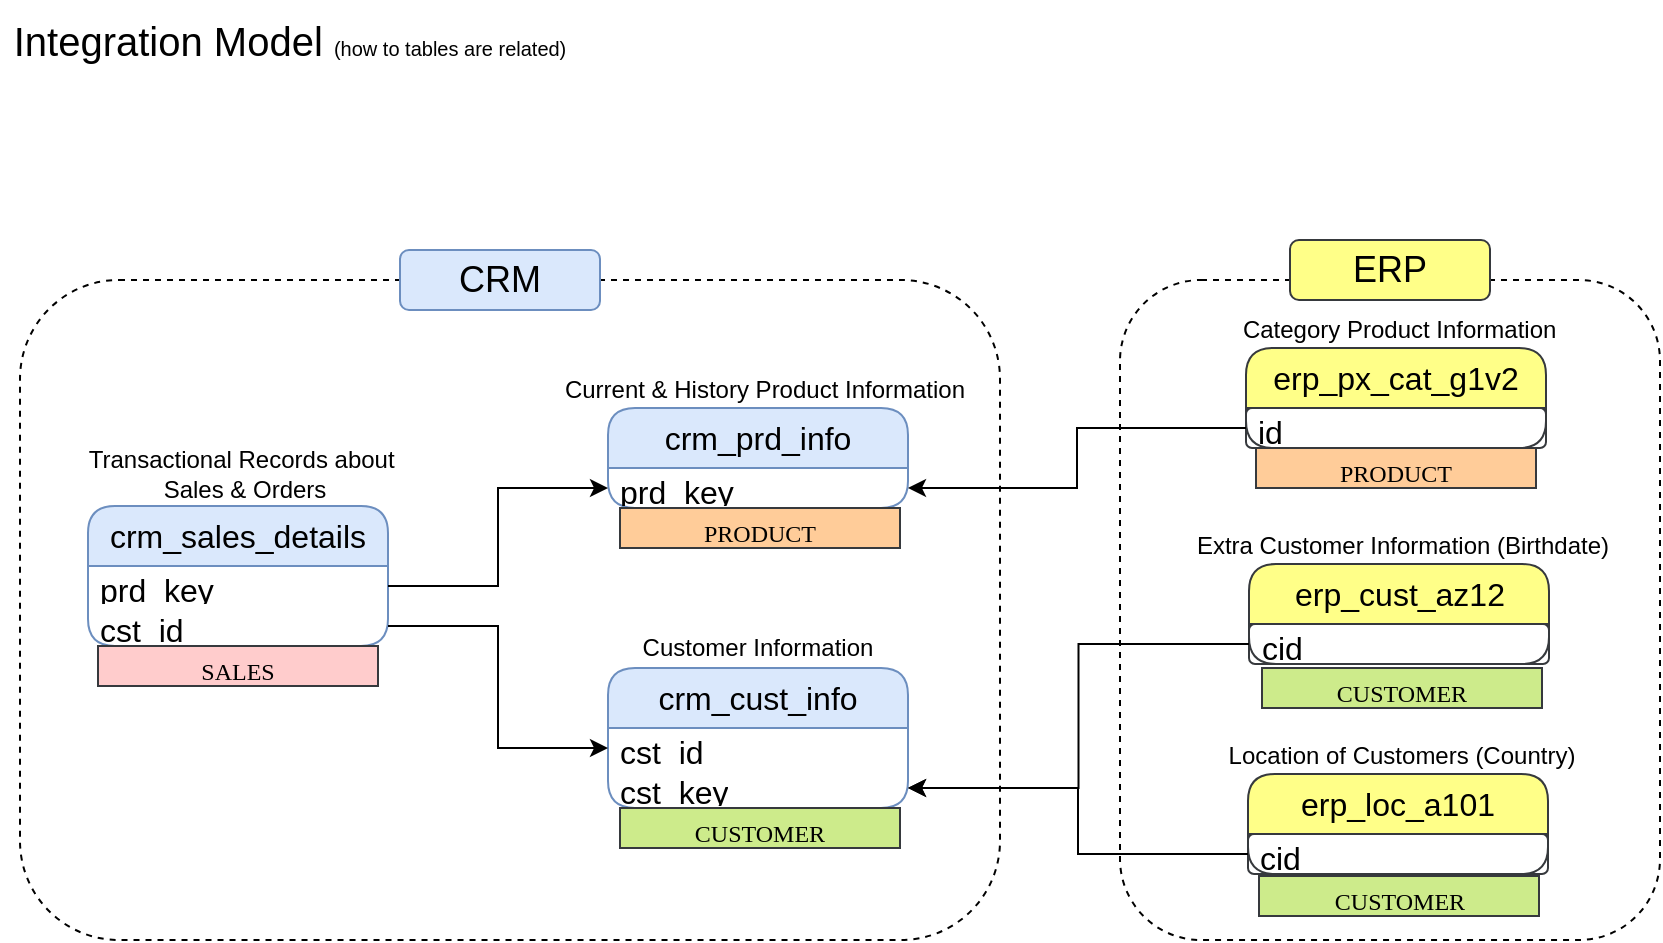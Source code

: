 <mxfile version="28.1.2">
  <diagram name="Page-1" id="XHfcZENB-XzSB3qvnHEJ">
    <mxGraphModel dx="872" dy="547" grid="1" gridSize="10" guides="1" tooltips="1" connect="1" arrows="1" fold="1" page="1" pageScale="1" pageWidth="850" pageHeight="1100" math="0" shadow="0">
      <root>
        <mxCell id="0" />
        <mxCell id="1" parent="0" />
        <mxCell id="Oc0wVM1DngILWyx-EHkC-31" value="" style="rounded=1;whiteSpace=wrap;html=1;fillColor=none;dashed=1;strokeColor=default;" parent="1" vertex="1">
          <mxGeometry x="570" y="140" width="270" height="330" as="geometry" />
        </mxCell>
        <mxCell id="Oc0wVM1DngILWyx-EHkC-30" value="" style="rounded=1;whiteSpace=wrap;html=1;fillColor=none;dashed=1;" parent="1" vertex="1">
          <mxGeometry x="20" y="140" width="490" height="330" as="geometry" />
        </mxCell>
        <mxCell id="NCWO_PeJv1v9gQx911Qc-1" value="&lt;font style=&quot;font-size: 20px;&quot;&gt;Integration Model &lt;/font&gt;&lt;font size=&quot;1&quot; style=&quot;&quot;&gt;(how to tables are related)&lt;/font&gt;" style="text;html=1;align=center;verticalAlign=middle;whiteSpace=wrap;rounded=0;" parent="1" vertex="1">
          <mxGeometry x="10" width="290" height="40" as="geometry" />
        </mxCell>
        <mxCell id="NCWO_PeJv1v9gQx911Qc-2" value="&lt;font style=&quot;font-size: 16px;&quot;&gt;crm_cust_info&lt;/font&gt;" style="swimlane;fontStyle=0;childLayout=stackLayout;horizontal=1;startSize=30;horizontalStack=0;resizeParent=1;resizeParentMax=0;resizeLast=0;collapsible=1;marginBottom=0;whiteSpace=wrap;html=1;fillColor=#dae8fc;strokeColor=#6c8ebf;rounded=1;" parent="1" vertex="1">
          <mxGeometry x="314" y="334" width="150" height="70" as="geometry" />
        </mxCell>
        <mxCell id="NCWO_PeJv1v9gQx911Qc-3" value="&lt;font style=&quot;font-size: 16px;&quot;&gt;cst_id&amp;nbsp;&amp;nbsp;&lt;/font&gt;" style="text;strokeColor=none;fillColor=none;align=left;verticalAlign=middle;spacingLeft=4;spacingRight=4;overflow=hidden;points=[[0,0.5],[1,0.5]];portConstraint=eastwest;rotatable=0;whiteSpace=wrap;html=1;rounded=1;" parent="NCWO_PeJv1v9gQx911Qc-2" vertex="1">
          <mxGeometry y="30" width="150" height="20" as="geometry" />
        </mxCell>
        <mxCell id="vz5khUF-KktNt-LwQH_D-1" value="&lt;font style=&quot;font-size: 16px;&quot;&gt;cst_key&lt;/font&gt;" style="text;strokeColor=none;fillColor=none;align=left;verticalAlign=middle;spacingLeft=4;spacingRight=4;overflow=hidden;points=[[0,0.5],[1,0.5]];portConstraint=eastwest;rotatable=0;whiteSpace=wrap;html=1;rounded=1;" parent="NCWO_PeJv1v9gQx911Qc-2" vertex="1">
          <mxGeometry y="50" width="150" height="20" as="geometry" />
        </mxCell>
        <mxCell id="NCWO_PeJv1v9gQx911Qc-6" value="Customer Information" style="text;html=1;align=center;verticalAlign=middle;whiteSpace=wrap;rounded=0;" parent="1" vertex="1">
          <mxGeometry x="319" y="309" width="140" height="30" as="geometry" />
        </mxCell>
        <mxCell id="Oc0wVM1DngILWyx-EHkC-1" value="&lt;font style=&quot;font-size: 16px;&quot;&gt;crm_prd_info&lt;/font&gt;" style="swimlane;fontStyle=0;childLayout=stackLayout;horizontal=1;startSize=30;horizontalStack=0;resizeParent=1;resizeParentMax=0;resizeLast=0;collapsible=1;marginBottom=0;whiteSpace=wrap;html=1;fillColor=#dae8fc;strokeColor=#6c8ebf;rounded=1;" parent="1" vertex="1">
          <mxGeometry x="314" y="204" width="150" height="50" as="geometry" />
        </mxCell>
        <mxCell id="Oc0wVM1DngILWyx-EHkC-2" value="&lt;font style=&quot;font-size: 16px;&quot;&gt;prd_key&lt;/font&gt;" style="text;strokeColor=none;fillColor=none;align=left;verticalAlign=middle;spacingLeft=4;spacingRight=4;overflow=hidden;points=[[0,0.5],[1,0.5]];portConstraint=eastwest;rotatable=0;whiteSpace=wrap;html=1;rounded=1;" parent="Oc0wVM1DngILWyx-EHkC-1" vertex="1">
          <mxGeometry y="30" width="150" height="20" as="geometry" />
        </mxCell>
        <mxCell id="Oc0wVM1DngILWyx-EHkC-3" value="Current &amp;amp; History Product&amp;nbsp;&lt;span style=&quot;background-color: transparent; color: light-dark(rgb(0, 0, 0), rgb(255, 255, 255));&quot;&gt;Information&lt;/span&gt;" style="text;html=1;align=center;verticalAlign=middle;whiteSpace=wrap;rounded=0;" parent="1" vertex="1">
          <mxGeometry x="280" y="180" width="225" height="30" as="geometry" />
        </mxCell>
        <mxCell id="Oc0wVM1DngILWyx-EHkC-4" value="&lt;font style=&quot;font-size: 16px;&quot;&gt;crm_sales_details&lt;/font&gt;" style="swimlane;fontStyle=0;childLayout=stackLayout;horizontal=1;startSize=30;horizontalStack=0;resizeParent=1;resizeParentMax=0;resizeLast=0;collapsible=1;marginBottom=0;whiteSpace=wrap;html=1;fillColor=#dae8fc;strokeColor=#6c8ebf;rounded=1;" parent="1" vertex="1">
          <mxGeometry x="54" y="253" width="150" height="70" as="geometry" />
        </mxCell>
        <mxCell id="Oc0wVM1DngILWyx-EHkC-5" value="&lt;font style=&quot;font-size: 16px;&quot;&gt;prd_key&lt;/font&gt;" style="text;strokeColor=none;fillColor=none;align=left;verticalAlign=middle;spacingLeft=4;spacingRight=4;overflow=hidden;points=[[0,0.5],[1,0.5]];portConstraint=eastwest;rotatable=0;whiteSpace=wrap;html=1;rounded=1;" parent="Oc0wVM1DngILWyx-EHkC-4" vertex="1">
          <mxGeometry y="30" width="150" height="20" as="geometry" />
        </mxCell>
        <mxCell id="Oc0wVM1DngILWyx-EHkC-7" value="&lt;font style=&quot;font-size: 16px;&quot;&gt;cst_id&lt;/font&gt;" style="text;strokeColor=none;fillColor=none;align=left;verticalAlign=middle;spacingLeft=4;spacingRight=4;overflow=hidden;points=[[0,0.5],[1,0.5]];portConstraint=eastwest;rotatable=0;whiteSpace=wrap;html=1;rounded=1;" parent="Oc0wVM1DngILWyx-EHkC-4" vertex="1">
          <mxGeometry y="50" width="150" height="20" as="geometry" />
        </mxCell>
        <mxCell id="Oc0wVM1DngILWyx-EHkC-6" value="Transactional Records about&amp;nbsp;&lt;div&gt;Sales &amp;amp; Orders&lt;/div&gt;" style="text;html=1;align=center;verticalAlign=middle;whiteSpace=wrap;rounded=0;" parent="1" vertex="1">
          <mxGeometry x="20" y="222" width="225" height="30" as="geometry" />
        </mxCell>
        <mxCell id="Oc0wVM1DngILWyx-EHkC-9" style="edgeStyle=orthogonalEdgeStyle;rounded=0;orthogonalLoop=1;jettySize=auto;html=1;entryX=0;entryY=0.5;entryDx=0;entryDy=0;" parent="1" source="Oc0wVM1DngILWyx-EHkC-7" target="NCWO_PeJv1v9gQx911Qc-3" edge="1">
          <mxGeometry relative="1" as="geometry" />
        </mxCell>
        <mxCell id="Oc0wVM1DngILWyx-EHkC-10" style="edgeStyle=orthogonalEdgeStyle;rounded=0;orthogonalLoop=1;jettySize=auto;html=1;entryX=0;entryY=0.5;entryDx=0;entryDy=0;" parent="1" source="Oc0wVM1DngILWyx-EHkC-5" target="Oc0wVM1DngILWyx-EHkC-2" edge="1">
          <mxGeometry relative="1" as="geometry" />
        </mxCell>
        <mxCell id="Oc0wVM1DngILWyx-EHkC-11" value="&lt;font style=&quot;font-size: 16px;&quot;&gt;erp_cust_az12&lt;/font&gt;" style="swimlane;fontStyle=0;childLayout=stackLayout;horizontal=1;startSize=30;horizontalStack=0;resizeParent=1;resizeParentMax=0;resizeLast=0;collapsible=1;marginBottom=0;whiteSpace=wrap;html=1;fillColor=#ffff88;strokeColor=#36393d;rounded=1;" parent="1" vertex="1">
          <mxGeometry x="634.5" y="282" width="150" height="50" as="geometry" />
        </mxCell>
        <mxCell id="Oc0wVM1DngILWyx-EHkC-12" value="&lt;font style=&quot;font-size: 16px;&quot;&gt;cid&lt;/font&gt;" style="text;strokeColor=#36393d;fillColor=none;align=left;verticalAlign=middle;spacingLeft=4;spacingRight=4;overflow=hidden;points=[[0,0.5],[1,0.5]];portConstraint=eastwest;rotatable=0;whiteSpace=wrap;html=1;rounded=1;" parent="Oc0wVM1DngILWyx-EHkC-11" vertex="1">
          <mxGeometry y="30" width="150" height="20" as="geometry" />
        </mxCell>
        <mxCell id="Oc0wVM1DngILWyx-EHkC-13" value="Extra Customer Information (Birthdate)" style="text;html=1;align=center;verticalAlign=middle;whiteSpace=wrap;rounded=0;" parent="1" vertex="1">
          <mxGeometry x="598.5" y="258" width="225" height="30" as="geometry" />
        </mxCell>
        <mxCell id="Oc0wVM1DngILWyx-EHkC-20" value="&lt;font style=&quot;font-size: 16px;&quot;&gt;erp_loc_a101&lt;/font&gt;" style="swimlane;fontStyle=0;childLayout=stackLayout;horizontal=1;startSize=30;horizontalStack=0;resizeParent=1;resizeParentMax=0;resizeLast=0;collapsible=1;marginBottom=0;whiteSpace=wrap;html=1;fillColor=#ffff88;strokeColor=#36393d;rounded=1;" parent="1" vertex="1">
          <mxGeometry x="634" y="387" width="150" height="50" as="geometry" />
        </mxCell>
        <mxCell id="Oc0wVM1DngILWyx-EHkC-21" value="&lt;font style=&quot;font-size: 16px;&quot;&gt;cid&lt;/font&gt;" style="text;strokeColor=#36393d;fillColor=none;align=left;verticalAlign=middle;spacingLeft=4;spacingRight=4;overflow=hidden;points=[[0,0.5],[1,0.5]];portConstraint=eastwest;rotatable=0;whiteSpace=wrap;html=1;rounded=1;" parent="Oc0wVM1DngILWyx-EHkC-20" vertex="1">
          <mxGeometry y="30" width="150" height="20" as="geometry" />
        </mxCell>
        <mxCell id="Oc0wVM1DngILWyx-EHkC-22" value="Location of Customers (Country)" style="text;html=1;align=center;verticalAlign=middle;whiteSpace=wrap;rounded=0;" parent="1" vertex="1">
          <mxGeometry x="614" y="363" width="194" height="30" as="geometry" />
        </mxCell>
        <mxCell id="Oc0wVM1DngILWyx-EHkC-23" value="&lt;font style=&quot;font-size: 16px;&quot;&gt;erp_px_cat_g1v2&lt;/font&gt;" style="swimlane;fontStyle=0;childLayout=stackLayout;horizontal=1;startSize=30;horizontalStack=0;resizeParent=1;resizeParentMax=0;resizeLast=0;collapsible=1;marginBottom=0;whiteSpace=wrap;html=1;fillColor=#ffff88;strokeColor=#36393d;rounded=1;" parent="1" vertex="1">
          <mxGeometry x="633" y="174" width="150" height="50" as="geometry" />
        </mxCell>
        <mxCell id="Oc0wVM1DngILWyx-EHkC-24" value="&lt;font style=&quot;font-size: 16px;&quot;&gt;id&lt;/font&gt;" style="text;strokeColor=#36393d;fillColor=none;align=left;verticalAlign=middle;spacingLeft=4;spacingRight=4;overflow=hidden;points=[[0,0.5],[1,0.5]];portConstraint=eastwest;rotatable=0;whiteSpace=wrap;html=1;rounded=1;" parent="Oc0wVM1DngILWyx-EHkC-23" vertex="1">
          <mxGeometry y="30" width="150" height="20" as="geometry" />
        </mxCell>
        <mxCell id="Oc0wVM1DngILWyx-EHkC-25" value="Category Product Information&amp;nbsp;" style="text;html=1;align=center;verticalAlign=middle;whiteSpace=wrap;rounded=0;" parent="1" vertex="1">
          <mxGeometry x="602.5" y="150" width="217" height="30" as="geometry" />
        </mxCell>
        <mxCell id="Oc0wVM1DngILWyx-EHkC-26" style="edgeStyle=orthogonalEdgeStyle;rounded=0;orthogonalLoop=1;jettySize=auto;html=1;entryX=1;entryY=0.5;entryDx=0;entryDy=0;" parent="1" source="Oc0wVM1DngILWyx-EHkC-24" target="Oc0wVM1DngILWyx-EHkC-2" edge="1">
          <mxGeometry relative="1" as="geometry" />
        </mxCell>
        <mxCell id="Oc0wVM1DngILWyx-EHkC-27" style="edgeStyle=orthogonalEdgeStyle;rounded=0;orthogonalLoop=1;jettySize=auto;html=1;entryX=1;entryY=0.5;entryDx=0;entryDy=0;" parent="1" source="Oc0wVM1DngILWyx-EHkC-12" target="vz5khUF-KktNt-LwQH_D-1" edge="1">
          <mxGeometry relative="1" as="geometry" />
        </mxCell>
        <mxCell id="Oc0wVM1DngILWyx-EHkC-29" style="edgeStyle=orthogonalEdgeStyle;rounded=0;orthogonalLoop=1;jettySize=auto;html=1;entryX=1;entryY=0.5;entryDx=0;entryDy=0;" parent="1" source="Oc0wVM1DngILWyx-EHkC-21" target="vz5khUF-KktNt-LwQH_D-1" edge="1">
          <mxGeometry relative="1" as="geometry" />
        </mxCell>
        <mxCell id="Oc0wVM1DngILWyx-EHkC-32" value="&lt;font style=&quot;font-size: 18px;&quot;&gt;CRM&lt;/font&gt;" style="rounded=1;whiteSpace=wrap;html=1;fillColor=#dae8fc;strokeColor=#6c8ebf;" parent="1" vertex="1">
          <mxGeometry x="210" y="125" width="100" height="30" as="geometry" />
        </mxCell>
        <mxCell id="Oc0wVM1DngILWyx-EHkC-33" value="&lt;font style=&quot;font-size: 18px;&quot;&gt;ERP&lt;/font&gt;" style="rounded=1;whiteSpace=wrap;html=1;fillColor=#ffff88;strokeColor=#36393d;" parent="1" vertex="1">
          <mxGeometry x="655" y="120" width="100" height="30" as="geometry" />
        </mxCell>
        <mxCell id="9QgI9o-011uqr1ssJolL-1" value="&lt;font style=&quot;font-size: 12px;&quot; face=&quot;Tahoma&quot;&gt;PRODUCT&lt;/font&gt;" style="text;html=1;strokeColor=#36393d;fillColor=#ffcc99;align=center;verticalAlign=middle;whiteSpace=wrap;overflow=hidden;fontSize=15;" vertex="1" parent="1">
          <mxGeometry x="320" y="254" width="140" height="20" as="geometry" />
        </mxCell>
        <mxCell id="9QgI9o-011uqr1ssJolL-2" value="&lt;font style=&quot;font-size: 12px;&quot; face=&quot;Tahoma&quot;&gt;PRODUCT&lt;/font&gt;" style="text;html=1;strokeColor=#36393d;fillColor=#ffcc99;align=center;verticalAlign=middle;whiteSpace=wrap;overflow=hidden;fontSize=15;" vertex="1" parent="1">
          <mxGeometry x="638" y="224" width="140" height="20" as="geometry" />
        </mxCell>
        <mxCell id="9QgI9o-011uqr1ssJolL-3" value="&lt;font style=&quot;font-size: 12px;&quot; face=&quot;Tahoma&quot;&gt;CUSTOMER&lt;/font&gt;" style="text;html=1;strokeColor=#36393d;fillColor=#cdeb8b;align=center;verticalAlign=middle;whiteSpace=wrap;overflow=hidden;fontSize=15;" vertex="1" parent="1">
          <mxGeometry x="641" y="334" width="140" height="20" as="geometry" />
        </mxCell>
        <mxCell id="9QgI9o-011uqr1ssJolL-4" value="&lt;font style=&quot;font-size: 12px;&quot; face=&quot;Tahoma&quot;&gt;CUSTOMER&lt;/font&gt;" style="text;html=1;strokeColor=#36393d;fillColor=#cdeb8b;align=center;verticalAlign=middle;whiteSpace=wrap;overflow=hidden;fontSize=15;" vertex="1" parent="1">
          <mxGeometry x="639.5" y="438" width="140" height="20" as="geometry" />
        </mxCell>
        <mxCell id="9QgI9o-011uqr1ssJolL-5" value="&lt;font style=&quot;font-size: 12px;&quot; face=&quot;Tahoma&quot;&gt;CUSTOMER&lt;/font&gt;" style="text;html=1;strokeColor=#36393d;fillColor=#cdeb8b;align=center;verticalAlign=middle;whiteSpace=wrap;overflow=hidden;fontSize=15;" vertex="1" parent="1">
          <mxGeometry x="320" y="404" width="140" height="20" as="geometry" />
        </mxCell>
        <mxCell id="9QgI9o-011uqr1ssJolL-6" value="&lt;font style=&quot;font-size: 12px;&quot; face=&quot;Tahoma&quot;&gt;SALES&lt;/font&gt;" style="text;html=1;strokeColor=#36393d;fillColor=#ffcccc;align=center;verticalAlign=middle;whiteSpace=wrap;overflow=hidden;fontSize=15;" vertex="1" parent="1">
          <mxGeometry x="59" y="323" width="140" height="20" as="geometry" />
        </mxCell>
      </root>
    </mxGraphModel>
  </diagram>
</mxfile>
